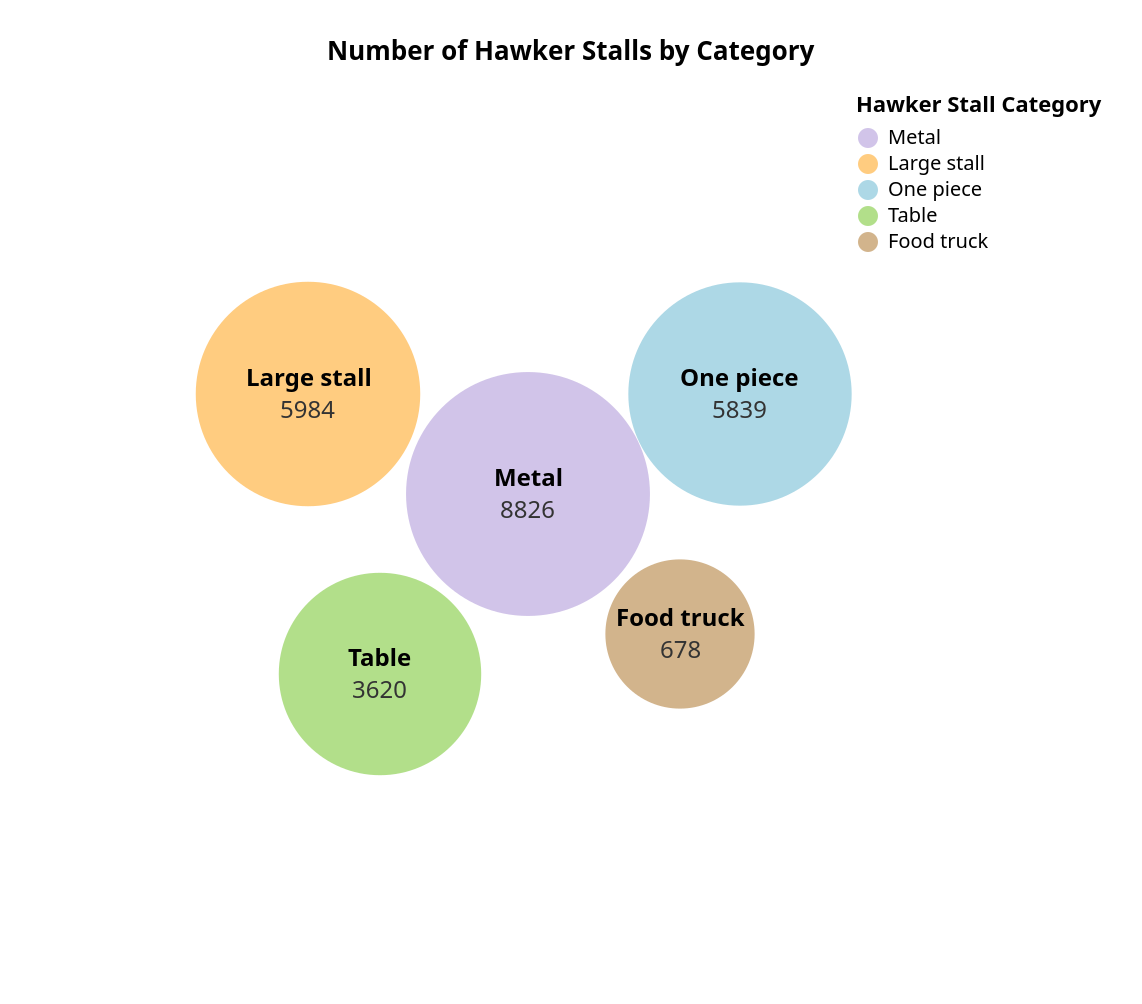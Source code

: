 {
  "$schema": "https://vega.github.io/schema/vega/v5.json",
  "width": 390,
  "height": 435,
  "padding": 20,
  "title": {
    "text": "Number of Hawker Stalls by Category",
    "anchor": "middle",
    "dy": -10
  },
  "data": [
    {
      "name": "stalls",
      "values": [
        {"category": "Metal", "count": 8826, "x": 244, "y": 200},
        {"category": "Large stall", "count": 5984, "x": 134, "y": 150},
        {"category": "One piece", "count": 5839, "x": 350, "y": 150},
        {"category": "Table", "count": 3620, "x": 170, "y": 290},
        {"category": "Food truck", "count": 678, "x": 320, "y": 270}
      ]
    }
  ],
  "scales": [
    {
      "name": "color",
      "type": "ordinal",
      "domain": {"data": "stalls", "field": "category"},
      "range": ["#d1c4e9", "#ffcc80", "#add8e6", "#b2df8a", "#d2b48c"]
    },
    {
      "name": "size",
      "type": "sqrt",
      "domain": [0, 9000],
      "range": [2000, 15000]  
    }
  ],
  "legends": [
    {
      "fill": "color",
      "title": "Hawker Stall Category",
      "orient": "right"
    }
  ],
  "marks": [
    {
      "type": "symbol",
      "from": {"data": "stalls"},
      "encode": {
        "enter": {
          "x": {"field": "x"},
          "y": {"field": "y"},
          "size": {"scale": "size", "field": "count"},
          "fill": {"scale": "color", "field": "category"},
          "stroke": {"value": "white"},
          "strokeWidth": {"value": 0},
          "tooltip": {
            "signal": "{'Category': datum.category, 'Number of Stalls': format(datum.count, ',')}"
          }
        }
      }
    },
    {
      "type": "text",
      "from": {"data": "stalls"},
      "encode": {
        "enter": {
          "x": {"field": "x"},
          "y": {"field": "y", "offset": -8},
          "text": {"field": "category"},
          "align": {"value": "center"},
          "baseline": {"value": "middle"},
          "fill": {"value": "black"},
          "fontSize": {"value": 12},  
          "fontWeight": {"value": "bold"}
        }
      }
    },
    {
      "type": "text",
      "from": {"data": "stalls"},
      "encode": {
        "enter": {
          "x": {"field": "x"},
          "y": {"field": "y", "offset": 8},
          "text": {"field": "count", "format": ","},
          "align": {"value": "center"},
          "baseline": {"value": "middle"},
          "fill": {"value": "#333"},
          "fontSize": {"value": 12}  
        }
      }
    }
  ]
}